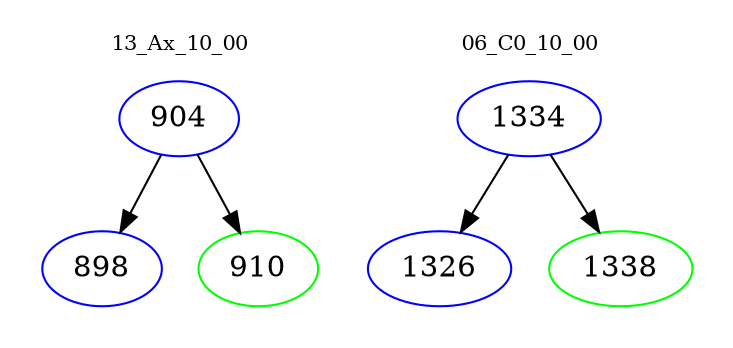 digraph{
subgraph cluster_0 {
color = white
label = "13_Ax_10_00";
fontsize=10;
T0_904 [label="904", color="blue"]
T0_904 -> T0_898 [color="black"]
T0_898 [label="898", color="blue"]
T0_904 -> T0_910 [color="black"]
T0_910 [label="910", color="green"]
}
subgraph cluster_1 {
color = white
label = "06_C0_10_00";
fontsize=10;
T1_1334 [label="1334", color="blue"]
T1_1334 -> T1_1326 [color="black"]
T1_1326 [label="1326", color="blue"]
T1_1334 -> T1_1338 [color="black"]
T1_1338 [label="1338", color="green"]
}
}
